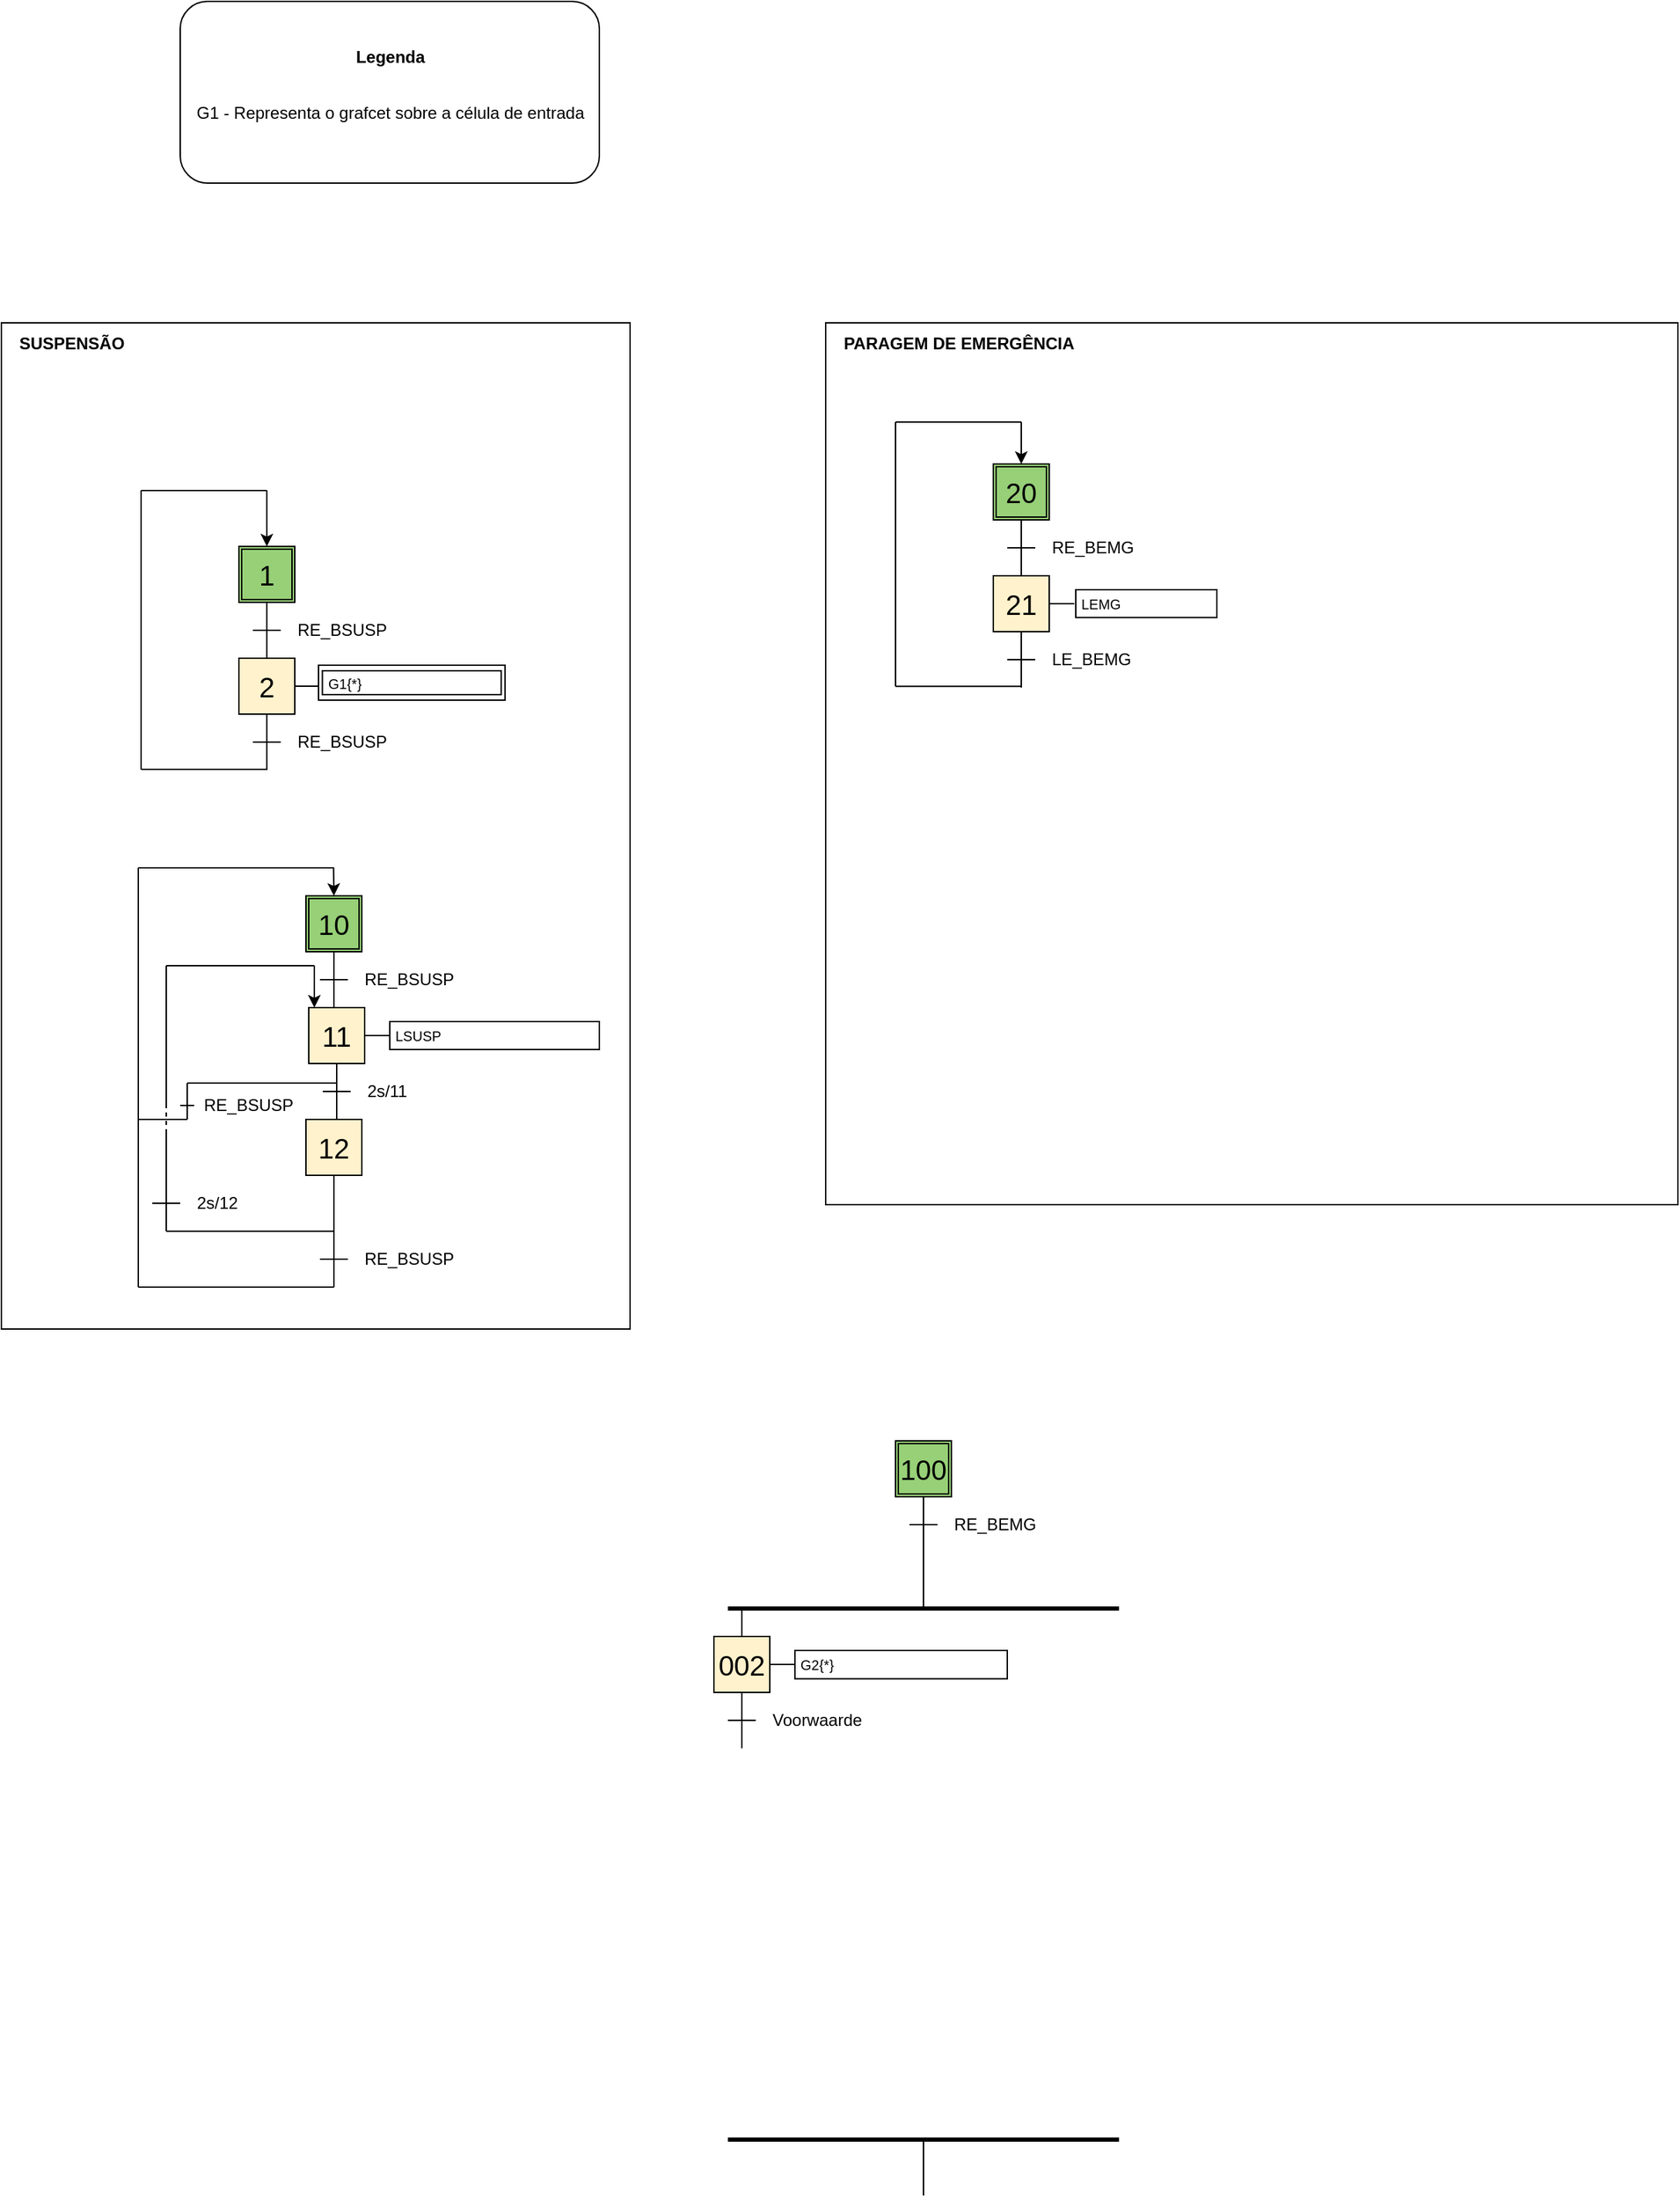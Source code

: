 <mxfile version="21.2.4" type="github">
  <diagram name="Página-1" id="6GFAWBEztPox5gARo7rp">
    <mxGraphModel dx="288" dy="2908" grid="1" gridSize="10" guides="1" tooltips="1" connect="1" arrows="1" fold="1" page="1" pageScale="1" pageWidth="827" pageHeight="1169" math="0" shadow="0">
      <root>
        <mxCell id="0" />
        <mxCell id="1" parent="0" />
        <mxCell id="9oo5o4xEghoSklG43QRZ-163" value="" style="group" vertex="1" connectable="0" parent="1">
          <mxGeometry x="770" y="-1139" width="490" height="530" as="geometry" />
        </mxCell>
        <mxCell id="9oo5o4xEghoSklG43QRZ-161" value="&lt;b&gt;&lt;br&gt;&lt;/b&gt;" style="rounded=0;whiteSpace=wrap;html=1;" vertex="1" parent="9oo5o4xEghoSklG43QRZ-163">
          <mxGeometry x="-120" y="-101" width="610" height="631" as="geometry" />
        </mxCell>
        <mxCell id="9oo5o4xEghoSklG43QRZ-164" value="" style="rounded=0;whiteSpace=wrap;html=1;fontSize=20;align=center;fillColor=#97D077;container=0;" vertex="1" parent="9oo5o4xEghoSklG43QRZ-163">
          <mxGeometry width="40" height="40" as="geometry" />
        </mxCell>
        <mxCell id="9oo5o4xEghoSklG43QRZ-165" value="20" style="rounded=0;whiteSpace=wrap;html=1;fontSize=20;align=center;gradientColor=#97d077;fillColor=none;imageWidth=20;imageHeight=20;container=0;" vertex="1" parent="9oo5o4xEghoSklG43QRZ-163">
          <mxGeometry x="2" y="2" width="36" height="36" as="geometry" />
        </mxCell>
        <mxCell id="9oo5o4xEghoSklG43QRZ-166" value="" style="endArrow=none;html=1;fontSize=12;rounded=0;" edge="1" parent="9oo5o4xEghoSklG43QRZ-163">
          <mxGeometry width="50" height="50" as="geometry">
            <mxPoint x="10" y="60" as="sourcePoint" />
            <mxPoint x="30" y="60" as="targetPoint" />
          </mxGeometry>
        </mxCell>
        <mxCell id="9oo5o4xEghoSklG43QRZ-167" value="RE_BEMG" style="text;html=1;strokeColor=none;fillColor=none;align=left;verticalAlign=middle;rounded=0;fontSize=12;container=0;" vertex="1" parent="9oo5o4xEghoSklG43QRZ-163">
          <mxGeometry x="40" y="50" width="40" height="20" as="geometry" />
        </mxCell>
        <mxCell id="9oo5o4xEghoSklG43QRZ-168" style="edgeStyle=none;rounded=0;orthogonalLoop=1;jettySize=auto;html=1;exitX=0.5;exitY=1;exitDx=0;exitDy=0;endArrow=none;endFill=0;fontSize=12;" edge="1" parent="9oo5o4xEghoSklG43QRZ-163" source="9oo5o4xEghoSklG43QRZ-164">
          <mxGeometry as="geometry">
            <mxPoint x="20" y="80" as="targetPoint" />
          </mxGeometry>
        </mxCell>
        <mxCell id="9oo5o4xEghoSklG43QRZ-157" value="" style="rounded=0;whiteSpace=wrap;html=1;" vertex="1" parent="1">
          <mxGeometry x="60" y="-1240" width="450" height="720" as="geometry" />
        </mxCell>
        <mxCell id="9oo5o4xEghoSklG43QRZ-29" value="" style="rounded=1;whiteSpace=wrap;html=1;" vertex="1" parent="1">
          <mxGeometry x="188" y="-1470" width="300" height="130" as="geometry" />
        </mxCell>
        <mxCell id="9oo5o4xEghoSklG43QRZ-1" value="" style="group" vertex="1" connectable="0" parent="1">
          <mxGeometry x="140" y="-1080" width="300" height="200" as="geometry" />
        </mxCell>
        <mxCell id="9oo5o4xEghoSklG43QRZ-2" value="" style="rounded=0;whiteSpace=wrap;html=1;fontSize=20;align=center;fillColor=#97D077;container=0;" vertex="1" parent="9oo5o4xEghoSklG43QRZ-1">
          <mxGeometry x="90" width="40" height="40" as="geometry" />
        </mxCell>
        <mxCell id="9oo5o4xEghoSklG43QRZ-4" value="" style="endArrow=none;html=1;fontSize=12;rounded=0;" edge="1" parent="9oo5o4xEghoSklG43QRZ-1">
          <mxGeometry x="90" width="50" height="50" as="geometry">
            <mxPoint x="100" y="60" as="sourcePoint" />
            <mxPoint x="120" y="60" as="targetPoint" />
          </mxGeometry>
        </mxCell>
        <mxCell id="9oo5o4xEghoSklG43QRZ-6" style="edgeStyle=none;rounded=0;orthogonalLoop=1;jettySize=auto;html=1;exitX=0.5;exitY=1;exitDx=0;exitDy=0;endArrow=none;endFill=0;fontSize=12;" edge="1" parent="9oo5o4xEghoSklG43QRZ-1" source="9oo5o4xEghoSklG43QRZ-2">
          <mxGeometry x="90" as="geometry">
            <mxPoint x="110" y="80" as="targetPoint" />
          </mxGeometry>
        </mxCell>
        <mxCell id="9oo5o4xEghoSklG43QRZ-5" value="RE_BSUSP" style="text;html=1;strokeColor=none;fillColor=none;align=left;verticalAlign=middle;rounded=0;fontSize=12;container=0;" vertex="1" parent="9oo5o4xEghoSklG43QRZ-1">
          <mxGeometry x="130" y="50" width="40" height="20" as="geometry" />
        </mxCell>
        <mxCell id="9oo5o4xEghoSklG43QRZ-3" value="1" style="rounded=0;whiteSpace=wrap;html=1;fontSize=20;align=center;gradientColor=#97d077;fillColor=none;imageWidth=20;imageHeight=20;container=0;" vertex="1" parent="9oo5o4xEghoSklG43QRZ-1">
          <mxGeometry x="92" y="2" width="36" height="36" as="geometry" />
        </mxCell>
        <mxCell id="9oo5o4xEghoSklG43QRZ-26" value="&lt;b&gt;Legenda&lt;/b&gt;" style="text;html=1;align=center;verticalAlign=middle;resizable=0;points=[];autosize=1;strokeColor=none;fillColor=none;" vertex="1" parent="1">
          <mxGeometry x="303" y="-1445" width="70" height="30" as="geometry" />
        </mxCell>
        <mxCell id="9oo5o4xEghoSklG43QRZ-25" value="G1 - Representa o grafcet sobre a célula de entrada" style="text;html=1;align=center;verticalAlign=middle;resizable=0;points=[];autosize=1;strokeColor=none;fillColor=none;" vertex="1" parent="1">
          <mxGeometry x="188" y="-1405" width="300" height="30" as="geometry" />
        </mxCell>
        <mxCell id="9oo5o4xEghoSklG43QRZ-93" value="" style="rounded=0;whiteSpace=wrap;html=1;fontSize=20;align=center;fillColor=#97D077;container=0;" vertex="1" parent="1">
          <mxGeometry x="278" y="-830" width="40" height="40" as="geometry" />
        </mxCell>
        <mxCell id="9oo5o4xEghoSklG43QRZ-94" value="10" style="rounded=0;whiteSpace=wrap;html=1;fontSize=20;align=center;gradientColor=#97d077;fillColor=none;imageWidth=20;imageHeight=20;container=0;" vertex="1" parent="1">
          <mxGeometry x="280" y="-828" width="36" height="36" as="geometry" />
        </mxCell>
        <mxCell id="9oo5o4xEghoSklG43QRZ-95" value="" style="endArrow=none;html=1;fontSize=12;rounded=0;" edge="1" parent="1">
          <mxGeometry x="138" y="250" width="50" height="50" as="geometry">
            <mxPoint x="288" y="-770" as="sourcePoint" />
            <mxPoint x="308" y="-770" as="targetPoint" />
          </mxGeometry>
        </mxCell>
        <mxCell id="9oo5o4xEghoSklG43QRZ-96" value="RE_BSUSP" style="text;html=1;strokeColor=none;fillColor=none;align=left;verticalAlign=middle;rounded=0;fontSize=12;container=0;" vertex="1" parent="1">
          <mxGeometry x="318" y="-780" width="40" height="20" as="geometry" />
        </mxCell>
        <mxCell id="9oo5o4xEghoSklG43QRZ-97" style="edgeStyle=none;rounded=0;orthogonalLoop=1;jettySize=auto;html=1;exitX=0.5;exitY=1;exitDx=0;exitDy=0;endArrow=none;endFill=0;fontSize=12;" edge="1" parent="1" source="9oo5o4xEghoSklG43QRZ-93">
          <mxGeometry x="138" y="250" as="geometry">
            <mxPoint x="298" y="-750" as="targetPoint" />
          </mxGeometry>
        </mxCell>
        <mxCell id="9oo5o4xEghoSklG43QRZ-98" value="" style="group" vertex="1" connectable="0" parent="1">
          <mxGeometry x="140" y="-730" width="230" height="80" as="geometry" />
        </mxCell>
        <mxCell id="9oo5o4xEghoSklG43QRZ-99" value="11" style="rounded=0;whiteSpace=wrap;html=1;fontSize=20;align=center;fillColor=#fff2cc;startSize=20;strokeColor=#000000;" vertex="1" parent="9oo5o4xEghoSklG43QRZ-98">
          <mxGeometry x="140" y="-20" width="40" height="40" as="geometry" />
        </mxCell>
        <mxCell id="9oo5o4xEghoSklG43QRZ-100" value="" style="endArrow=none;html=1;fontSize=12;rounded=0;" edge="1" parent="9oo5o4xEghoSklG43QRZ-98">
          <mxGeometry x="140" y="-20" width="50" height="50" as="geometry">
            <mxPoint x="150" y="40" as="sourcePoint" />
            <mxPoint x="170" y="40" as="targetPoint" />
          </mxGeometry>
        </mxCell>
        <mxCell id="9oo5o4xEghoSklG43QRZ-101" value="2s/11" style="text;html=1;strokeColor=none;fillColor=none;align=left;verticalAlign=middle;rounded=0;fontSize=12;startSize=20;" vertex="1" parent="9oo5o4xEghoSklG43QRZ-98">
          <mxGeometry x="180" y="30" width="40" height="20" as="geometry" />
        </mxCell>
        <mxCell id="9oo5o4xEghoSklG43QRZ-102" style="edgeStyle=none;rounded=0;orthogonalLoop=1;jettySize=auto;html=1;exitX=0.5;exitY=1;exitDx=0;exitDy=0;endArrow=none;endFill=0;fontSize=12;" edge="1" parent="9oo5o4xEghoSklG43QRZ-98" source="9oo5o4xEghoSklG43QRZ-99">
          <mxGeometry x="140" y="-20" as="geometry">
            <mxPoint x="160" y="60" as="targetPoint" />
          </mxGeometry>
        </mxCell>
        <mxCell id="9oo5o4xEghoSklG43QRZ-103" style="edgeStyle=none;rounded=0;orthogonalLoop=1;jettySize=auto;html=1;exitX=1;exitY=0.5;exitDx=0;exitDy=0;fontSize=12;endArrow=none;endFill=0;entryX=0;entryY=0.5;entryDx=0;entryDy=0;" edge="1" parent="9oo5o4xEghoSklG43QRZ-98" source="9oo5o4xEghoSklG43QRZ-99">
          <mxGeometry x="140" y="-20" as="geometry">
            <mxPoint x="198" as="targetPoint" />
          </mxGeometry>
        </mxCell>
        <mxCell id="9oo5o4xEghoSklG43QRZ-121" value="LSUSP" style="text;html=1;fillColor=none;align=left;verticalAlign=middle;spacingLeft=4;spacingRight=4;whiteSpace=wrap;overflow=hidden;rotatable=0;points=[[0,0.5],[1,0.5]];portConstraint=eastwest;fontSize=10;spacing=0;strokeColor=#000000;" vertex="1" parent="9oo5o4xEghoSklG43QRZ-98">
          <mxGeometry x="198" y="-10" width="150" height="20" as="geometry" />
        </mxCell>
        <mxCell id="9oo5o4xEghoSklG43QRZ-108" value="" style="endArrow=none;html=1;rounded=0;" edge="1" parent="1">
          <mxGeometry width="50" height="50" relative="1" as="geometry">
            <mxPoint x="178" y="-780" as="sourcePoint" />
            <mxPoint x="284" y="-780" as="targetPoint" />
          </mxGeometry>
        </mxCell>
        <mxCell id="9oo5o4xEghoSklG43QRZ-109" value="" style="endArrow=classic;html=1;rounded=0;" edge="1" parent="1">
          <mxGeometry width="50" height="50" relative="1" as="geometry">
            <mxPoint x="284" y="-780" as="sourcePoint" />
            <mxPoint x="284" y="-750" as="targetPoint" />
          </mxGeometry>
        </mxCell>
        <mxCell id="9oo5o4xEghoSklG43QRZ-110" value="" style="group" vertex="1" connectable="0" parent="1">
          <mxGeometry x="278" y="-670" width="210" height="80" as="geometry" />
        </mxCell>
        <mxCell id="9oo5o4xEghoSklG43QRZ-111" value="12" style="rounded=0;whiteSpace=wrap;html=1;fontSize=20;align=center;fillColor=#fff2cc;startSize=20;strokeColor=#000000;" vertex="1" parent="9oo5o4xEghoSklG43QRZ-110">
          <mxGeometry width="40" height="40" as="geometry" />
        </mxCell>
        <mxCell id="9oo5o4xEghoSklG43QRZ-133" value="" style="endArrow=none;html=1;fontSize=12;rounded=0;" edge="1" parent="1">
          <mxGeometry width="50" height="50" relative="1" as="geometry">
            <mxPoint x="288" y="-570" as="sourcePoint" />
            <mxPoint x="308" y="-570" as="targetPoint" />
          </mxGeometry>
        </mxCell>
        <mxCell id="9oo5o4xEghoSklG43QRZ-134" value="RE_BSUSP" style="text;html=1;strokeColor=none;fillColor=none;align=left;verticalAlign=middle;rounded=0;fontSize=12;" vertex="1" parent="1">
          <mxGeometry x="318" y="-580" width="40" height="20" as="geometry" />
        </mxCell>
        <mxCell id="9oo5o4xEghoSklG43QRZ-135" style="edgeStyle=none;rounded=0;orthogonalLoop=1;jettySize=auto;html=1;exitX=0.5;exitY=1;exitDx=0;exitDy=0;endArrow=none;endFill=0;fontSize=12;" edge="1" parent="1">
          <mxGeometry relative="1" as="geometry">
            <mxPoint x="298" y="-550" as="targetPoint" />
            <mxPoint x="298" y="-630" as="sourcePoint" />
          </mxGeometry>
        </mxCell>
        <mxCell id="9oo5o4xEghoSklG43QRZ-136" style="edgeStyle=none;rounded=0;orthogonalLoop=1;jettySize=auto;html=1;endArrow=none;endFill=0;fontSize=12;" edge="1" parent="1">
          <mxGeometry relative="1" as="geometry">
            <mxPoint x="178" y="-590" as="targetPoint" />
            <mxPoint x="178" y="-660" as="sourcePoint" />
          </mxGeometry>
        </mxCell>
        <mxCell id="9oo5o4xEghoSklG43QRZ-137" value="2s/12" style="text;html=1;strokeColor=none;fillColor=none;align=left;verticalAlign=middle;rounded=0;fontSize=12;" vertex="1" parent="1">
          <mxGeometry x="198" y="-620" width="40" height="20" as="geometry" />
        </mxCell>
        <mxCell id="9oo5o4xEghoSklG43QRZ-138" style="edgeStyle=none;rounded=0;orthogonalLoop=1;jettySize=auto;html=1;endArrow=none;endFill=0;fontSize=12;" edge="1" parent="1">
          <mxGeometry relative="1" as="geometry">
            <mxPoint x="298" y="-590" as="targetPoint" />
            <mxPoint x="178" y="-590" as="sourcePoint" />
          </mxGeometry>
        </mxCell>
        <mxCell id="9oo5o4xEghoSklG43QRZ-140" value="" style="endArrow=none;html=1;fontSize=12;rounded=0;" edge="1" parent="1">
          <mxGeometry width="50" height="50" relative="1" as="geometry">
            <mxPoint x="168" y="-610" as="sourcePoint" />
            <mxPoint x="188" y="-610" as="targetPoint" />
          </mxGeometry>
        </mxCell>
        <mxCell id="9oo5o4xEghoSklG43QRZ-142" value="" style="endArrow=none;html=1;rounded=0;" edge="1" parent="1">
          <mxGeometry width="50" height="50" relative="1" as="geometry">
            <mxPoint x="158" y="-550" as="sourcePoint" />
            <mxPoint x="298" y="-550" as="targetPoint" />
          </mxGeometry>
        </mxCell>
        <mxCell id="9oo5o4xEghoSklG43QRZ-143" value="" style="endArrow=none;html=1;rounded=0;" edge="1" parent="1">
          <mxGeometry width="50" height="50" relative="1" as="geometry">
            <mxPoint x="158" y="-550" as="sourcePoint" />
            <mxPoint x="158" y="-850" as="targetPoint" />
          </mxGeometry>
        </mxCell>
        <mxCell id="9oo5o4xEghoSklG43QRZ-144" value="" style="endArrow=none;html=1;rounded=0;" edge="1" parent="1">
          <mxGeometry width="50" height="50" relative="1" as="geometry">
            <mxPoint x="158" y="-850" as="sourcePoint" />
            <mxPoint x="298" y="-850" as="targetPoint" />
          </mxGeometry>
        </mxCell>
        <mxCell id="9oo5o4xEghoSklG43QRZ-145" value="" style="endArrow=classic;html=1;rounded=0;" edge="1" parent="1">
          <mxGeometry width="50" height="50" relative="1" as="geometry">
            <mxPoint x="297.76" y="-850" as="sourcePoint" />
            <mxPoint x="298" y="-830" as="targetPoint" />
          </mxGeometry>
        </mxCell>
        <mxCell id="9oo5o4xEghoSklG43QRZ-146" value="" style="group" vertex="1" connectable="0" parent="1">
          <mxGeometry x="188" y="-690" width="55" height="20" as="geometry" />
        </mxCell>
        <mxCell id="9oo5o4xEghoSklG43QRZ-147" value="" style="endArrow=none;html=1;fontSize=12;rounded=0;" edge="1" parent="9oo5o4xEghoSklG43QRZ-146">
          <mxGeometry width="50" height="50" relative="1" as="geometry">
            <mxPoint y="10" as="sourcePoint" />
            <mxPoint x="10" y="10" as="targetPoint" />
          </mxGeometry>
        </mxCell>
        <object label="RE_BSUSP" id="9oo5o4xEghoSklG43QRZ-148">
          <mxCell style="text;html=1;strokeColor=none;fillColor=none;align=left;verticalAlign=middle;rounded=0;fontSize=12;" vertex="1" parent="9oo5o4xEghoSklG43QRZ-146">
            <mxGeometry x="15" width="40" height="20" as="geometry" />
          </mxCell>
        </object>
        <mxCell id="9oo5o4xEghoSklG43QRZ-149" value="" style="endArrow=none;html=1;fontSize=12;rounded=0;" edge="1" parent="9oo5o4xEghoSklG43QRZ-146">
          <mxGeometry width="50" height="50" relative="1" as="geometry">
            <mxPoint x="5" as="sourcePoint" />
            <mxPoint x="5" y="20" as="targetPoint" />
          </mxGeometry>
        </mxCell>
        <mxCell id="9oo5o4xEghoSklG43QRZ-150" value="" style="endArrow=none;html=1;rounded=0;" edge="1" parent="1">
          <mxGeometry width="50" height="50" relative="1" as="geometry">
            <mxPoint x="300" y="-696" as="sourcePoint" />
            <mxPoint x="193" y="-696" as="targetPoint" />
          </mxGeometry>
        </mxCell>
        <mxCell id="9oo5o4xEghoSklG43QRZ-152" value="" style="endArrow=none;html=1;rounded=0;" edge="1" parent="1">
          <mxGeometry width="50" height="50" relative="1" as="geometry">
            <mxPoint x="193" y="-696" as="sourcePoint" />
            <mxPoint x="193" y="-690" as="targetPoint" />
          </mxGeometry>
        </mxCell>
        <mxCell id="9oo5o4xEghoSklG43QRZ-153" value="" style="endArrow=none;html=1;rounded=0;" edge="1" parent="1">
          <mxGeometry width="50" height="50" relative="1" as="geometry">
            <mxPoint x="158" y="-670" as="sourcePoint" />
            <mxPoint x="193" y="-670" as="targetPoint" />
          </mxGeometry>
        </mxCell>
        <mxCell id="9oo5o4xEghoSklG43QRZ-154" value="" style="endArrow=none;dashed=1;html=1;rounded=0;" edge="1" parent="1">
          <mxGeometry width="50" height="50" relative="1" as="geometry">
            <mxPoint x="178" y="-660" as="sourcePoint" />
            <mxPoint x="178" y="-680" as="targetPoint" />
          </mxGeometry>
        </mxCell>
        <mxCell id="9oo5o4xEghoSklG43QRZ-155" value="" style="endArrow=none;html=1;rounded=0;" edge="1" parent="1">
          <mxGeometry width="50" height="50" relative="1" as="geometry">
            <mxPoint x="178" y="-680" as="sourcePoint" />
            <mxPoint x="178" y="-780" as="targetPoint" />
          </mxGeometry>
        </mxCell>
        <mxCell id="9oo5o4xEghoSklG43QRZ-43" value="" style="group" vertex="1" connectable="0" parent="1">
          <mxGeometry x="230" y="-1000" width="230" height="80" as="geometry" />
        </mxCell>
        <mxCell id="9oo5o4xEghoSklG43QRZ-44" value="2" style="rounded=0;whiteSpace=wrap;html=1;fontSize=20;align=center;fillColor=#fff2cc;startSize=20;strokeColor=#000000;" vertex="1" parent="9oo5o4xEghoSklG43QRZ-43">
          <mxGeometry width="40" height="40" as="geometry" />
        </mxCell>
        <mxCell id="9oo5o4xEghoSklG43QRZ-45" value="" style="endArrow=none;html=1;fontSize=12;rounded=0;" edge="1" parent="9oo5o4xEghoSklG43QRZ-43">
          <mxGeometry width="50" height="50" as="geometry">
            <mxPoint x="10" y="60" as="sourcePoint" />
            <mxPoint x="30" y="60" as="targetPoint" />
          </mxGeometry>
        </mxCell>
        <mxCell id="9oo5o4xEghoSklG43QRZ-46" value="RE_BSUSP" style="text;html=1;strokeColor=none;fillColor=none;align=left;verticalAlign=middle;rounded=0;fontSize=12;startSize=20;" vertex="1" parent="9oo5o4xEghoSklG43QRZ-43">
          <mxGeometry x="40" y="50" width="40" height="20" as="geometry" />
        </mxCell>
        <mxCell id="9oo5o4xEghoSklG43QRZ-47" style="edgeStyle=none;rounded=0;orthogonalLoop=1;jettySize=auto;html=1;exitX=0.5;exitY=1;exitDx=0;exitDy=0;endArrow=none;endFill=0;fontSize=12;" edge="1" parent="9oo5o4xEghoSklG43QRZ-43" source="9oo5o4xEghoSklG43QRZ-44">
          <mxGeometry as="geometry">
            <mxPoint x="20" y="80" as="targetPoint" />
          </mxGeometry>
        </mxCell>
        <mxCell id="9oo5o4xEghoSklG43QRZ-48" style="edgeStyle=none;rounded=0;orthogonalLoop=1;jettySize=auto;html=1;exitX=1;exitY=0.5;exitDx=0;exitDy=0;fontSize=12;endArrow=none;endFill=0;entryX=0;entryY=0.5;entryDx=0;entryDy=0;" edge="1" parent="9oo5o4xEghoSklG43QRZ-43" source="9oo5o4xEghoSklG43QRZ-44">
          <mxGeometry as="geometry">
            <mxPoint x="58" y="20" as="targetPoint" />
          </mxGeometry>
        </mxCell>
        <mxCell id="9oo5o4xEghoSklG43QRZ-69" value="" style="rounded=0;whiteSpace=wrap;html=1;" vertex="1" parent="9oo5o4xEghoSklG43QRZ-43">
          <mxGeometry x="57" y="5" width="133.5" height="25" as="geometry" />
        </mxCell>
        <mxCell id="9oo5o4xEghoSklG43QRZ-67" value="G1{*}" style="text;html=1;fillColor=none;align=left;verticalAlign=middle;spacingLeft=4;spacingRight=4;whiteSpace=wrap;overflow=hidden;rotatable=0;points=[[0,0.5],[1,0.5]];portConstraint=eastwest;fontSize=10;spacing=0;strokeColor=#000000;" vertex="1" parent="9oo5o4xEghoSklG43QRZ-43">
          <mxGeometry x="59.75" y="8.97" width="128" height="17.07" as="geometry" />
        </mxCell>
        <mxCell id="9oo5o4xEghoSklG43QRZ-89" value="" style="endArrow=none;html=1;rounded=0;" edge="1" parent="1">
          <mxGeometry width="50" height="50" relative="1" as="geometry">
            <mxPoint x="160" y="-920.48" as="sourcePoint" />
            <mxPoint x="250" y="-920.48" as="targetPoint" />
          </mxGeometry>
        </mxCell>
        <mxCell id="9oo5o4xEghoSklG43QRZ-90" value="" style="endArrow=none;html=1;rounded=0;" edge="1" parent="1">
          <mxGeometry width="50" height="50" relative="1" as="geometry">
            <mxPoint x="160" y="-920.48" as="sourcePoint" />
            <mxPoint x="160" y="-1120" as="targetPoint" />
          </mxGeometry>
        </mxCell>
        <mxCell id="9oo5o4xEghoSklG43QRZ-91" value="" style="endArrow=none;html=1;rounded=0;" edge="1" parent="1">
          <mxGeometry width="50" height="50" relative="1" as="geometry">
            <mxPoint x="160" y="-1120" as="sourcePoint" />
            <mxPoint x="250" y="-1120" as="targetPoint" />
          </mxGeometry>
        </mxCell>
        <mxCell id="9oo5o4xEghoSklG43QRZ-92" value="" style="endArrow=classic;html=1;rounded=0;" edge="1" parent="1">
          <mxGeometry width="50" height="50" relative="1" as="geometry">
            <mxPoint x="250" y="-1120" as="sourcePoint" />
            <mxPoint x="250" y="-1080" as="targetPoint" />
          </mxGeometry>
        </mxCell>
        <mxCell id="9oo5o4xEghoSklG43QRZ-159" value="&lt;b&gt;SUSPENSÃO&lt;/b&gt;" style="text;html=1;align=center;verticalAlign=middle;resizable=0;points=[];autosize=1;strokeColor=none;fillColor=none;" vertex="1" parent="1">
          <mxGeometry x="60" y="-1240" width="100" height="30" as="geometry" />
        </mxCell>
        <mxCell id="9oo5o4xEghoSklG43QRZ-162" value="&lt;b style=&quot;border-color: var(--border-color);&quot;&gt;PARAGEM DE EMERGÊNCIA&lt;/b&gt;" style="text;html=1;align=center;verticalAlign=middle;resizable=0;points=[];autosize=1;strokeColor=none;fillColor=none;" vertex="1" parent="1">
          <mxGeometry x="650" y="-1240" width="190" height="30" as="geometry" />
        </mxCell>
        <mxCell id="9oo5o4xEghoSklG43QRZ-181" value="" style="group" vertex="1" connectable="0" parent="1">
          <mxGeometry x="770" y="-1059" width="210" height="80" as="geometry" />
        </mxCell>
        <mxCell id="9oo5o4xEghoSklG43QRZ-182" value="21" style="rounded=0;whiteSpace=wrap;html=1;fontSize=20;align=center;fillColor=#fff2cc;startSize=20;strokeColor=#000000;" vertex="1" parent="9oo5o4xEghoSklG43QRZ-181">
          <mxGeometry width="40" height="40" as="geometry" />
        </mxCell>
        <mxCell id="9oo5o4xEghoSklG43QRZ-183" value="" style="endArrow=none;html=1;fontSize=12;rounded=0;" edge="1" parent="9oo5o4xEghoSklG43QRZ-181">
          <mxGeometry width="50" height="50" as="geometry">
            <mxPoint x="10" y="60" as="sourcePoint" />
            <mxPoint x="30" y="60" as="targetPoint" />
          </mxGeometry>
        </mxCell>
        <mxCell id="9oo5o4xEghoSklG43QRZ-184" value="LE_BEMG" style="text;html=1;strokeColor=none;fillColor=none;align=left;verticalAlign=middle;rounded=0;fontSize=12;startSize=20;" vertex="1" parent="9oo5o4xEghoSklG43QRZ-181">
          <mxGeometry x="40" y="50" width="40" height="20" as="geometry" />
        </mxCell>
        <mxCell id="9oo5o4xEghoSklG43QRZ-185" style="edgeStyle=none;rounded=0;orthogonalLoop=1;jettySize=auto;html=1;exitX=0.5;exitY=1;exitDx=0;exitDy=0;endArrow=none;endFill=0;fontSize=12;" edge="1" parent="9oo5o4xEghoSklG43QRZ-181" source="9oo5o4xEghoSklG43QRZ-182">
          <mxGeometry as="geometry">
            <mxPoint x="20" y="80" as="targetPoint" />
          </mxGeometry>
        </mxCell>
        <mxCell id="9oo5o4xEghoSklG43QRZ-186" style="edgeStyle=none;rounded=0;orthogonalLoop=1;jettySize=auto;html=1;exitX=1;exitY=0.5;exitDx=0;exitDy=0;fontSize=12;endArrow=none;endFill=0;entryX=0;entryY=0.5;entryDx=0;entryDy=0;" edge="1" parent="9oo5o4xEghoSklG43QRZ-181" source="9oo5o4xEghoSklG43QRZ-182">
          <mxGeometry as="geometry">
            <mxPoint x="58.0" y="20" as="targetPoint" />
          </mxGeometry>
        </mxCell>
        <mxCell id="9oo5o4xEghoSklG43QRZ-192" value="LEMG" style="text;html=1;fillColor=none;align=left;verticalAlign=middle;spacingLeft=4;spacingRight=4;whiteSpace=wrap;overflow=hidden;rotatable=0;points=[[0,0.5],[1,0.5]];portConstraint=eastwest;fontSize=10;spacing=0;strokeColor=#000000;" vertex="1" parent="1">
          <mxGeometry x="829" y="-1049" width="101" height="19.86" as="geometry" />
        </mxCell>
        <mxCell id="9oo5o4xEghoSklG43QRZ-193" value="" style="endArrow=none;html=1;rounded=0;" edge="1" parent="1">
          <mxGeometry width="50" height="50" relative="1" as="geometry">
            <mxPoint x="700" y="-979.83" as="sourcePoint" />
            <mxPoint x="790" y="-979.83" as="targetPoint" />
          </mxGeometry>
        </mxCell>
        <mxCell id="9oo5o4xEghoSklG43QRZ-194" value="" style="endArrow=none;html=1;rounded=0;" edge="1" parent="1">
          <mxGeometry width="50" height="50" relative="1" as="geometry">
            <mxPoint x="700" y="-979.83" as="sourcePoint" />
            <mxPoint x="700" y="-1169" as="targetPoint" />
          </mxGeometry>
        </mxCell>
        <mxCell id="9oo5o4xEghoSklG43QRZ-195" value="" style="endArrow=none;html=1;rounded=0;" edge="1" parent="1">
          <mxGeometry width="50" height="50" relative="1" as="geometry">
            <mxPoint x="700" y="-1169" as="sourcePoint" />
            <mxPoint x="790" y="-1169" as="targetPoint" />
          </mxGeometry>
        </mxCell>
        <mxCell id="9oo5o4xEghoSklG43QRZ-196" value="" style="endArrow=classic;html=1;rounded=0;" edge="1" parent="1">
          <mxGeometry width="50" height="50" relative="1" as="geometry">
            <mxPoint x="790" y="-1169" as="sourcePoint" />
            <mxPoint x="790" y="-1139" as="targetPoint" />
          </mxGeometry>
        </mxCell>
        <mxCell id="9oo5o4xEghoSklG43QRZ-197" value="" style="group" vertex="1" connectable="0" parent="1">
          <mxGeometry x="700" y="-440" width="212" height="80" as="geometry" />
        </mxCell>
        <mxCell id="9oo5o4xEghoSklG43QRZ-198" value="" style="rounded=0;whiteSpace=wrap;html=1;fontSize=20;align=center;fillColor=#97D077;container=0;" vertex="1" parent="9oo5o4xEghoSklG43QRZ-197">
          <mxGeometry width="40" height="40" as="geometry" />
        </mxCell>
        <mxCell id="9oo5o4xEghoSklG43QRZ-199" value="100" style="rounded=0;whiteSpace=wrap;html=1;fontSize=20;align=center;gradientColor=#97d077;fillColor=none;imageWidth=20;imageHeight=20;container=0;" vertex="1" parent="9oo5o4xEghoSklG43QRZ-197">
          <mxGeometry x="2" y="2" width="36" height="36" as="geometry" />
        </mxCell>
        <mxCell id="9oo5o4xEghoSklG43QRZ-200" value="" style="endArrow=none;html=1;fontSize=12;rounded=0;" edge="1" parent="9oo5o4xEghoSklG43QRZ-197">
          <mxGeometry width="50" height="50" as="geometry">
            <mxPoint x="10" y="60" as="sourcePoint" />
            <mxPoint x="30" y="60" as="targetPoint" />
          </mxGeometry>
        </mxCell>
        <mxCell id="9oo5o4xEghoSklG43QRZ-201" value="RE_BEMG" style="text;html=1;strokeColor=none;fillColor=none;align=left;verticalAlign=middle;rounded=0;fontSize=12;container=0;" vertex="1" parent="9oo5o4xEghoSklG43QRZ-197">
          <mxGeometry x="40" y="50" width="40" height="20" as="geometry" />
        </mxCell>
        <mxCell id="9oo5o4xEghoSklG43QRZ-202" style="edgeStyle=none;rounded=0;orthogonalLoop=1;jettySize=auto;html=1;exitX=0.5;exitY=1;exitDx=0;exitDy=0;endArrow=none;endFill=0;fontSize=12;" edge="1" parent="9oo5o4xEghoSklG43QRZ-197" source="9oo5o4xEghoSklG43QRZ-198">
          <mxGeometry as="geometry">
            <mxPoint x="20" y="80" as="targetPoint" />
          </mxGeometry>
        </mxCell>
        <object label="" id="9oo5o4xEghoSklG43QRZ-228">
          <mxCell style="group" vertex="1" connectable="0" parent="1">
            <mxGeometry x="590" y="-360" width="310" height="200" as="geometry" />
          </mxCell>
        </object>
        <mxCell id="9oo5o4xEghoSklG43QRZ-229" value="" style="group" vertex="1" connectable="0" parent="9oo5o4xEghoSklG43QRZ-228">
          <mxGeometry width="310" height="140" as="geometry" />
        </mxCell>
        <mxCell id="9oo5o4xEghoSklG43QRZ-233" style="edgeStyle=none;rounded=0;orthogonalLoop=1;jettySize=auto;html=1;endArrow=none;endFill=0;fontSize=12;strokeWidth=3;" edge="1" parent="9oo5o4xEghoSklG43QRZ-229">
          <mxGeometry relative="1" as="geometry">
            <mxPoint x="-10" y="40" as="targetPoint" />
            <mxPoint x="270" y="40" as="sourcePoint" />
            <Array as="points" />
          </mxGeometry>
        </mxCell>
        <mxCell id="9oo5o4xEghoSklG43QRZ-237" style="edgeStyle=none;rounded=0;orthogonalLoop=1;jettySize=auto;html=1;exitX=0.5;exitY=1;exitDx=0;exitDy=0;endArrow=none;endFill=0;fontSize=12;" edge="1" parent="9oo5o4xEghoSklG43QRZ-229">
          <mxGeometry relative="1" as="geometry">
            <mxPoint x="130" y="40" as="targetPoint" />
            <mxPoint x="130" as="sourcePoint" />
          </mxGeometry>
        </mxCell>
        <mxCell id="9oo5o4xEghoSklG43QRZ-247" value="" style="group" vertex="1" connectable="0" parent="9oo5o4xEghoSklG43QRZ-229">
          <mxGeometry x="-20" y="60" width="210" height="80" as="geometry" />
        </mxCell>
        <mxCell id="9oo5o4xEghoSklG43QRZ-248" value="002" style="rounded=0;whiteSpace=wrap;html=1;fontSize=20;align=center;fillColor=#fff2cc;startSize=20;strokeColor=#000000;" vertex="1" parent="9oo5o4xEghoSklG43QRZ-247">
          <mxGeometry width="40" height="40" as="geometry" />
        </mxCell>
        <mxCell id="9oo5o4xEghoSklG43QRZ-249" value="" style="endArrow=none;html=1;fontSize=12;rounded=0;" edge="1" parent="9oo5o4xEghoSklG43QRZ-247">
          <mxGeometry width="50" height="50" as="geometry">
            <mxPoint x="10" y="60" as="sourcePoint" />
            <mxPoint x="30" y="60" as="targetPoint" />
          </mxGeometry>
        </mxCell>
        <mxCell id="9oo5o4xEghoSklG43QRZ-250" value="Voorwaarde" style="text;html=1;strokeColor=none;fillColor=none;align=left;verticalAlign=middle;rounded=0;fontSize=12;startSize=20;" vertex="1" parent="9oo5o4xEghoSklG43QRZ-247">
          <mxGeometry x="40" y="50" width="40" height="20" as="geometry" />
        </mxCell>
        <mxCell id="9oo5o4xEghoSklG43QRZ-251" style="edgeStyle=none;rounded=0;orthogonalLoop=1;jettySize=auto;html=1;exitX=0.5;exitY=1;exitDx=0;exitDy=0;endArrow=none;endFill=0;fontSize=12;" edge="1" parent="9oo5o4xEghoSklG43QRZ-247" source="9oo5o4xEghoSklG43QRZ-248">
          <mxGeometry as="geometry">
            <mxPoint x="20" y="80" as="targetPoint" />
          </mxGeometry>
        </mxCell>
        <mxCell id="9oo5o4xEghoSklG43QRZ-252" style="edgeStyle=none;rounded=0;orthogonalLoop=1;jettySize=auto;html=1;exitX=1;exitY=0.5;exitDx=0;exitDy=0;fontSize=12;endArrow=none;endFill=0;entryX=0;entryY=0.5;entryDx=0;entryDy=0;" edge="1" parent="9oo5o4xEghoSklG43QRZ-247" source="9oo5o4xEghoSklG43QRZ-248">
          <mxGeometry as="geometry">
            <mxPoint x="58" y="20" as="targetPoint" />
          </mxGeometry>
        </mxCell>
        <mxCell id="9oo5o4xEghoSklG43QRZ-258" value="G2{*}" style="text;html=1;fillColor=none;align=left;verticalAlign=middle;spacingLeft=4;spacingRight=4;whiteSpace=wrap;overflow=hidden;rotatable=0;points=[[0,0.5],[1,0.5]];portConstraint=eastwest;fontSize=10;spacing=0;strokeColor=#000000;" vertex="1" parent="9oo5o4xEghoSklG43QRZ-247">
          <mxGeometry x="58" y="10" width="152" height="20.26" as="geometry" />
        </mxCell>
        <mxCell id="9oo5o4xEghoSklG43QRZ-259" value="" style="endArrow=none;html=1;rounded=0;exitX=0.5;exitY=0;exitDx=0;exitDy=0;" edge="1" parent="9oo5o4xEghoSklG43QRZ-229" source="9oo5o4xEghoSklG43QRZ-248">
          <mxGeometry width="50" height="50" relative="1" as="geometry">
            <mxPoint x="70" y="80" as="sourcePoint" />
            <mxPoint y="40" as="targetPoint" />
          </mxGeometry>
        </mxCell>
        <mxCell id="9oo5o4xEghoSklG43QRZ-238" value="" style="group" vertex="1" connectable="0" parent="1">
          <mxGeometry x="590" y="20" width="310" height="80" as="geometry" />
        </mxCell>
        <mxCell id="9oo5o4xEghoSklG43QRZ-242" style="edgeStyle=none;rounded=0;orthogonalLoop=1;jettySize=auto;html=1;endArrow=none;endFill=0;fontSize=12;strokeWidth=3;" edge="1" parent="9oo5o4xEghoSklG43QRZ-238">
          <mxGeometry relative="1" as="geometry">
            <mxPoint x="-10" y="40" as="targetPoint" />
            <mxPoint x="270" y="40" as="sourcePoint" />
            <Array as="points" />
          </mxGeometry>
        </mxCell>
        <mxCell id="9oo5o4xEghoSklG43QRZ-246" style="edgeStyle=none;rounded=0;orthogonalLoop=1;jettySize=auto;html=1;exitX=0.5;exitY=1;exitDx=0;exitDy=0;endArrow=none;endFill=0;fontSize=12;" edge="1" parent="9oo5o4xEghoSklG43QRZ-238">
          <mxGeometry relative="1" as="geometry">
            <mxPoint x="130" y="80" as="targetPoint" />
            <mxPoint x="130" y="40" as="sourcePoint" />
          </mxGeometry>
        </mxCell>
      </root>
    </mxGraphModel>
  </diagram>
</mxfile>
